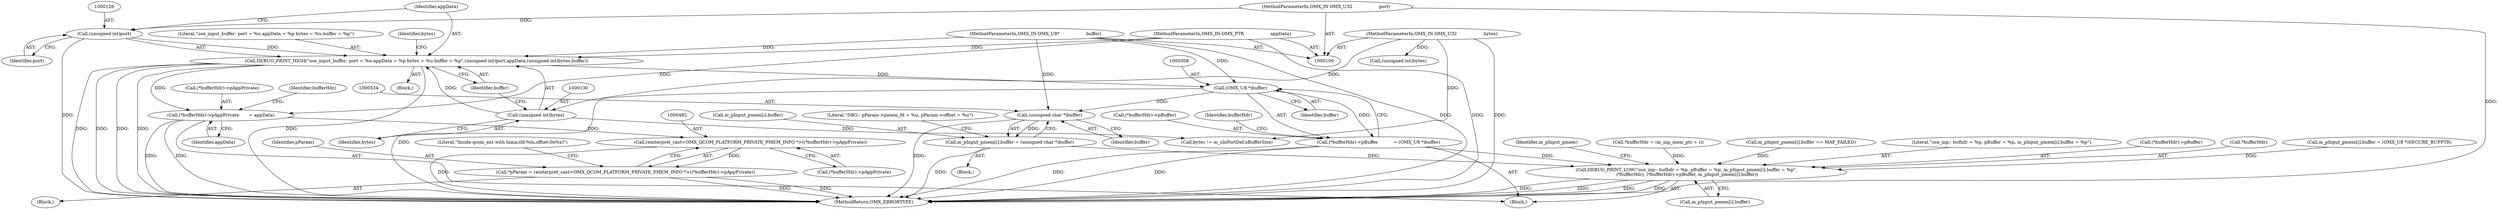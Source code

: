 digraph "0_Android_7558d03e6498e970b761aa44fff6b2c659202d95_1@pointer" {
"1000123" [label="(Call,DEBUG_PRINT_HIGH(\"use_input_buffer: port = %u appData = %p bytes = %u buffer = %p\",(unsigned int)port,appData,(unsigned int)bytes,buffer))"];
"1000125" [label="(Call,(unsigned int)port)"];
"1000103" [label="(MethodParameterIn,OMX_IN OMX_U32                   port)"];
"1000104" [label="(MethodParameterIn,OMX_IN OMX_PTR                   appData)"];
"1000129" [label="(Call,(unsigned int)bytes)"];
"1000105" [label="(MethodParameterIn,OMX_IN OMX_U32                   bytes)"];
"1000106" [label="(MethodParameterIn,OMX_IN OMX_U8*                   buffer)"];
"1000307" [label="(Call,(OMX_U8 *)buffer)"];
"1000302" [label="(Call,(*bufferHdr)->pBuffer           = (OMX_U8 *)buffer)"];
"1000554" [label="(Call,DEBUG_PRINT_LOW(\"use_inp:: bufhdr = %p, pBuffer = %p, m_pInput_pmem[i].buffer = %p\",\n (*bufferHdr), (*bufferHdr)->pBuffer, m_pInput_pmem[i].buffer))"];
"1000533" [label="(Call,(unsigned char *)buffer)"];
"1000527" [label="(Call,m_pInput_pmem[i].buffer = (unsigned char *)buffer)"];
"1000333" [label="(Call,(*bufferHdr)->pAppPrivate       = appData)"];
"1000481" [label="(Call,reinterpret_cast<OMX_QCOM_PLATFORM_PRIVATE_PMEM_INFO *>((*bufferHdr)->pAppPrivate))"];
"1000479" [label="(Call,*pParam = reinterpret_cast<OMX_QCOM_PLATFORM_PRIVATE_PMEM_INFO *>((*bufferHdr)->pAppPrivate))"];
"1000342" [label="(Identifier,bufferHdr)"];
"1000291" [label="(Block,)"];
"1000128" [label="(Identifier,appData)"];
"1000562" [label="(Call,m_pInput_pmem[i].buffer)"];
"1000414" [label="(Call,m_pInput_pmem[i].buffer = (OMX_U8 *)SECURE_BUFPTR)"];
"1000572" [label="(Identifier,m_pInput_pmem)"];
"1000142" [label="(Call,(unsigned int)bytes)"];
"1000480" [label="(Identifier,pParam)"];
"1000333" [label="(Call,(*bufferHdr)->pAppPrivate       = appData)"];
"1000307" [label="(Call,(OMX_U8 *)buffer)"];
"1000107" [label="(Block,)"];
"1000592" [label="(MethodReturn,OMX_ERRORTYPE)"];
"1000106" [label="(MethodParameterIn,OMX_IN OMX_U8*                   buffer)"];
"1000124" [label="(Literal,\"use_input_buffer: port = %u appData = %p bytes = %u buffer = %p\")"];
"1000527" [label="(Call,m_pInput_pmem[i].buffer = (unsigned char *)buffer)"];
"1000131" [label="(Identifier,bytes)"];
"1000479" [label="(Call,*pParam = reinterpret_cast<OMX_QCOM_PLATFORM_PRIVATE_PMEM_INFO *>((*bufferHdr)->pAppPrivate))"];
"1000554" [label="(Call,DEBUG_PRINT_LOW(\"use_inp:: bufhdr = %p, pBuffer = %p, m_pInput_pmem[i].buffer = %p\",\n (*bufferHdr), (*bufferHdr)->pBuffer, m_pInput_pmem[i].buffer))"];
"1000123" [label="(Call,DEBUG_PRINT_HIGH(\"use_input_buffer: port = %u appData = %p bytes = %u buffer = %p\",(unsigned int)port,appData,(unsigned int)bytes,buffer))"];
"1000303" [label="(Call,(*bufferHdr)->pBuffer)"];
"1000537" [label="(Literal,\"DBG:: pParam->pmem_fd = %u, pParam->offset = %u\")"];
"1000292" [label="(Call,*bufferHdr = (m_inp_mem_ptr + i))"];
"1000338" [label="(Identifier,appData)"];
"1000477" [label="(Block,)"];
"1000132" [label="(Identifier,buffer)"];
"1000302" [label="(Call,(*bufferHdr)->pBuffer           = (OMX_U8 *)buffer)"];
"1000127" [label="(Identifier,port)"];
"1000453" [label="(Call,m_pInput_pmem[i].buffer == MAP_FAILED)"];
"1000481" [label="(Call,reinterpret_cast<OMX_QCOM_PLATFORM_PRIVATE_PMEM_INFO *>((*bufferHdr)->pAppPrivate))"];
"1000499" [label="(Block,)"];
"1000309" [label="(Identifier,buffer)"];
"1000555" [label="(Literal,\"use_inp:: bufhdr = %p, pBuffer = %p, m_pInput_pmem[i].buffer = %p\")"];
"1000105" [label="(MethodParameterIn,OMX_IN OMX_U32                   bytes)"];
"1000134" [label="(Call,bytes != m_sInPortDef.nBufferSize)"];
"1000313" [label="(Identifier,bufferHdr)"];
"1000334" [label="(Call,(*bufferHdr)->pAppPrivate)"];
"1000558" [label="(Call,(*bufferHdr)->pBuffer)"];
"1000528" [label="(Call,m_pInput_pmem[i].buffer)"];
"1000129" [label="(Call,(unsigned int)bytes)"];
"1000104" [label="(MethodParameterIn,OMX_IN OMX_PTR                   appData)"];
"1000103" [label="(MethodParameterIn,OMX_IN OMX_U32                   port)"];
"1000556" [label="(Call,*bufferHdr)"];
"1000535" [label="(Identifier,buffer)"];
"1000135" [label="(Identifier,bytes)"];
"1000533" [label="(Call,(unsigned char *)buffer)"];
"1000125" [label="(Call,(unsigned int)port)"];
"1000488" [label="(Literal,\"Inside qcom_ext with luma:(fd:%lu,offset:0x%x)\")"];
"1000483" [label="(Call,(*bufferHdr)->pAppPrivate)"];
"1000123" -> "1000107"  [label="AST: "];
"1000123" -> "1000132"  [label="CFG: "];
"1000124" -> "1000123"  [label="AST: "];
"1000125" -> "1000123"  [label="AST: "];
"1000128" -> "1000123"  [label="AST: "];
"1000129" -> "1000123"  [label="AST: "];
"1000132" -> "1000123"  [label="AST: "];
"1000135" -> "1000123"  [label="CFG: "];
"1000123" -> "1000592"  [label="DDG: "];
"1000123" -> "1000592"  [label="DDG: "];
"1000123" -> "1000592"  [label="DDG: "];
"1000123" -> "1000592"  [label="DDG: "];
"1000123" -> "1000592"  [label="DDG: "];
"1000125" -> "1000123"  [label="DDG: "];
"1000104" -> "1000123"  [label="DDG: "];
"1000129" -> "1000123"  [label="DDG: "];
"1000106" -> "1000123"  [label="DDG: "];
"1000123" -> "1000307"  [label="DDG: "];
"1000123" -> "1000333"  [label="DDG: "];
"1000125" -> "1000127"  [label="CFG: "];
"1000126" -> "1000125"  [label="AST: "];
"1000127" -> "1000125"  [label="AST: "];
"1000128" -> "1000125"  [label="CFG: "];
"1000125" -> "1000592"  [label="DDG: "];
"1000103" -> "1000125"  [label="DDG: "];
"1000103" -> "1000100"  [label="AST: "];
"1000103" -> "1000592"  [label="DDG: "];
"1000104" -> "1000100"  [label="AST: "];
"1000104" -> "1000592"  [label="DDG: "];
"1000104" -> "1000333"  [label="DDG: "];
"1000129" -> "1000131"  [label="CFG: "];
"1000130" -> "1000129"  [label="AST: "];
"1000131" -> "1000129"  [label="AST: "];
"1000132" -> "1000129"  [label="CFG: "];
"1000105" -> "1000129"  [label="DDG: "];
"1000129" -> "1000134"  [label="DDG: "];
"1000105" -> "1000100"  [label="AST: "];
"1000105" -> "1000592"  [label="DDG: "];
"1000105" -> "1000134"  [label="DDG: "];
"1000105" -> "1000142"  [label="DDG: "];
"1000106" -> "1000100"  [label="AST: "];
"1000106" -> "1000592"  [label="DDG: "];
"1000106" -> "1000307"  [label="DDG: "];
"1000106" -> "1000533"  [label="DDG: "];
"1000307" -> "1000302"  [label="AST: "];
"1000307" -> "1000309"  [label="CFG: "];
"1000308" -> "1000307"  [label="AST: "];
"1000309" -> "1000307"  [label="AST: "];
"1000302" -> "1000307"  [label="CFG: "];
"1000307" -> "1000592"  [label="DDG: "];
"1000307" -> "1000302"  [label="DDG: "];
"1000307" -> "1000533"  [label="DDG: "];
"1000302" -> "1000291"  [label="AST: "];
"1000303" -> "1000302"  [label="AST: "];
"1000313" -> "1000302"  [label="CFG: "];
"1000302" -> "1000592"  [label="DDG: "];
"1000302" -> "1000592"  [label="DDG: "];
"1000302" -> "1000554"  [label="DDG: "];
"1000554" -> "1000291"  [label="AST: "];
"1000554" -> "1000562"  [label="CFG: "];
"1000555" -> "1000554"  [label="AST: "];
"1000556" -> "1000554"  [label="AST: "];
"1000558" -> "1000554"  [label="AST: "];
"1000562" -> "1000554"  [label="AST: "];
"1000572" -> "1000554"  [label="CFG: "];
"1000554" -> "1000592"  [label="DDG: "];
"1000554" -> "1000592"  [label="DDG: "];
"1000554" -> "1000592"  [label="DDG: "];
"1000554" -> "1000592"  [label="DDG: "];
"1000292" -> "1000554"  [label="DDG: "];
"1000527" -> "1000554"  [label="DDG: "];
"1000414" -> "1000554"  [label="DDG: "];
"1000453" -> "1000554"  [label="DDG: "];
"1000533" -> "1000527"  [label="AST: "];
"1000533" -> "1000535"  [label="CFG: "];
"1000534" -> "1000533"  [label="AST: "];
"1000535" -> "1000533"  [label="AST: "];
"1000527" -> "1000533"  [label="CFG: "];
"1000533" -> "1000592"  [label="DDG: "];
"1000533" -> "1000527"  [label="DDG: "];
"1000527" -> "1000499"  [label="AST: "];
"1000528" -> "1000527"  [label="AST: "];
"1000537" -> "1000527"  [label="CFG: "];
"1000527" -> "1000592"  [label="DDG: "];
"1000333" -> "1000291"  [label="AST: "];
"1000333" -> "1000338"  [label="CFG: "];
"1000334" -> "1000333"  [label="AST: "];
"1000338" -> "1000333"  [label="AST: "];
"1000342" -> "1000333"  [label="CFG: "];
"1000333" -> "1000592"  [label="DDG: "];
"1000333" -> "1000592"  [label="DDG: "];
"1000333" -> "1000481"  [label="DDG: "];
"1000481" -> "1000479"  [label="AST: "];
"1000481" -> "1000483"  [label="CFG: "];
"1000482" -> "1000481"  [label="AST: "];
"1000483" -> "1000481"  [label="AST: "];
"1000479" -> "1000481"  [label="CFG: "];
"1000481" -> "1000592"  [label="DDG: "];
"1000481" -> "1000479"  [label="DDG: "];
"1000479" -> "1000477"  [label="AST: "];
"1000480" -> "1000479"  [label="AST: "];
"1000488" -> "1000479"  [label="CFG: "];
"1000479" -> "1000592"  [label="DDG: "];
"1000479" -> "1000592"  [label="DDG: "];
}
